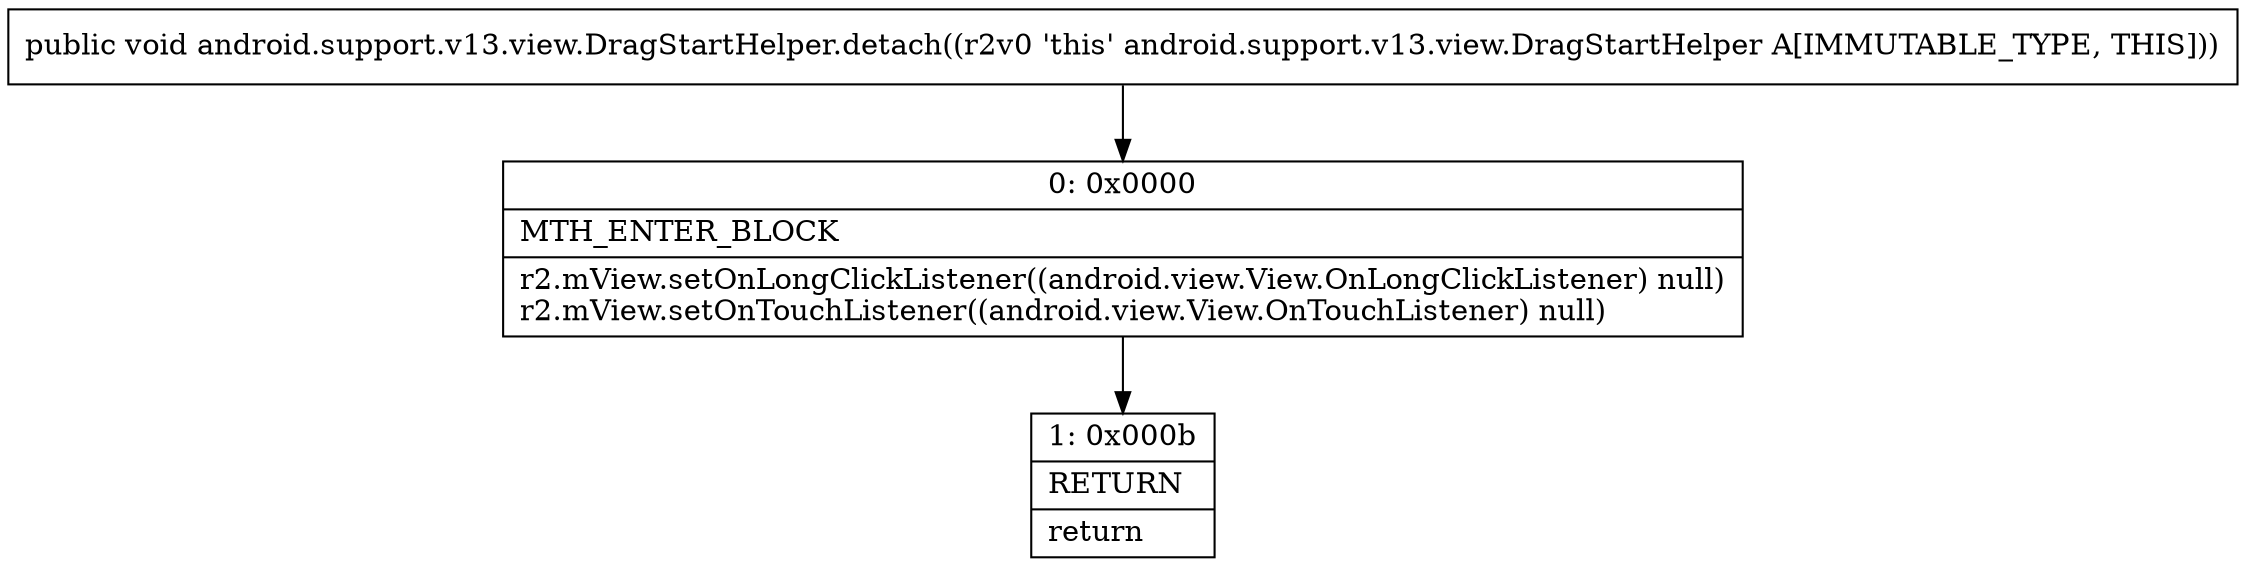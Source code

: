 digraph "CFG forandroid.support.v13.view.DragStartHelper.detach()V" {
Node_0 [shape=record,label="{0\:\ 0x0000|MTH_ENTER_BLOCK\l|r2.mView.setOnLongClickListener((android.view.View.OnLongClickListener) null)\lr2.mView.setOnTouchListener((android.view.View.OnTouchListener) null)\l}"];
Node_1 [shape=record,label="{1\:\ 0x000b|RETURN\l|return\l}"];
MethodNode[shape=record,label="{public void android.support.v13.view.DragStartHelper.detach((r2v0 'this' android.support.v13.view.DragStartHelper A[IMMUTABLE_TYPE, THIS])) }"];
MethodNode -> Node_0;
Node_0 -> Node_1;
}

